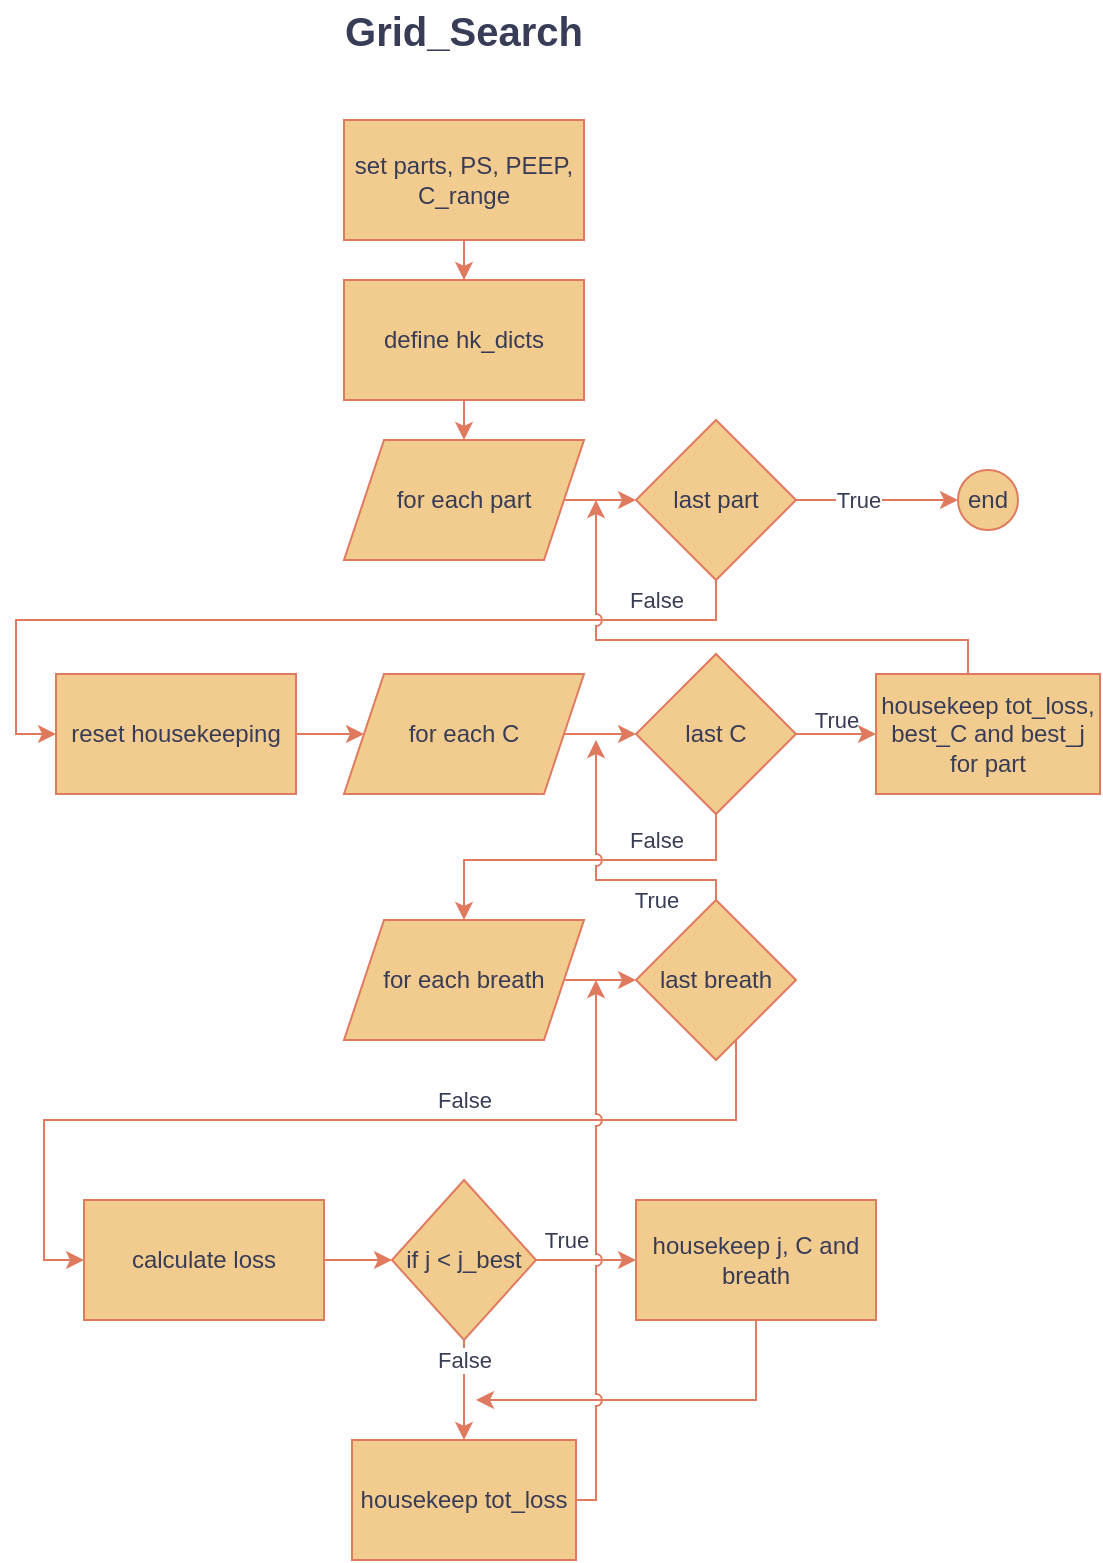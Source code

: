<mxfile version="21.2.0" type="github">
  <diagram name="Page-1" id="Z6gg48Q0ch6leVeSbpk6">
    <mxGraphModel dx="2206" dy="1163" grid="1" gridSize="10" guides="1" tooltips="1" connect="1" arrows="1" fold="1" page="1" pageScale="1" pageWidth="827" pageHeight="1169" math="0" shadow="0">
      <root>
        <mxCell id="0" />
        <mxCell id="1" parent="0" />
        <mxCell id="XpNpgnD5ArCNaihC1Fae-1" value="&lt;b&gt;&lt;font style=&quot;font-size: 20px;&quot;&gt;Grid_Search&lt;/font&gt;&lt;/b&gt;" style="text;html=1;strokeColor=none;fillColor=none;align=center;verticalAlign=middle;whiteSpace=wrap;rounded=0;labelBackgroundColor=none;fontColor=#393C56;" vertex="1" parent="1">
          <mxGeometry x="384" y="30" width="60" height="30" as="geometry" />
        </mxCell>
        <mxCell id="XpNpgnD5ArCNaihC1Fae-17" style="edgeStyle=orthogonalEdgeStyle;rounded=0;orthogonalLoop=1;jettySize=auto;html=1;strokeColor=#E07A5F;fontColor=#393C56;fillColor=#F2CC8F;" edge="1" parent="1" source="XpNpgnD5ArCNaihC1Fae-2" target="XpNpgnD5ArCNaihC1Fae-3">
          <mxGeometry relative="1" as="geometry" />
        </mxCell>
        <mxCell id="XpNpgnD5ArCNaihC1Fae-2" value="set parts, PS, PEEP, C_range" style="rounded=0;whiteSpace=wrap;html=1;labelBackgroundColor=none;fillColor=#F2CC8F;strokeColor=#E07A5F;fontColor=#393C56;" vertex="1" parent="1">
          <mxGeometry x="354" y="90" width="120" height="60" as="geometry" />
        </mxCell>
        <mxCell id="XpNpgnD5ArCNaihC1Fae-18" style="edgeStyle=orthogonalEdgeStyle;rounded=0;orthogonalLoop=1;jettySize=auto;html=1;entryX=0.5;entryY=0;entryDx=0;entryDy=0;strokeColor=#E07A5F;fontColor=#393C56;fillColor=#F2CC8F;" edge="1" parent="1" source="XpNpgnD5ArCNaihC1Fae-3">
          <mxGeometry relative="1" as="geometry">
            <mxPoint x="414" y="250" as="targetPoint" />
          </mxGeometry>
        </mxCell>
        <mxCell id="XpNpgnD5ArCNaihC1Fae-3" value="define hk_dicts" style="rounded=0;whiteSpace=wrap;html=1;labelBackgroundColor=none;fillColor=#F2CC8F;strokeColor=#E07A5F;fontColor=#393C56;" vertex="1" parent="1">
          <mxGeometry x="354" y="170" width="120" height="60" as="geometry" />
        </mxCell>
        <mxCell id="XpNpgnD5ArCNaihC1Fae-40" value="True" style="edgeStyle=orthogonalEdgeStyle;rounded=0;orthogonalLoop=1;jettySize=auto;html=1;strokeColor=#E07A5F;fontColor=#393C56;fillColor=#F2CC8F;" edge="1" parent="1" source="XpNpgnD5ArCNaihC1Fae-5" target="XpNpgnD5ArCNaihC1Fae-22">
          <mxGeometry x="-0.259" relative="1" as="geometry">
            <mxPoint x="1" as="offset" />
          </mxGeometry>
        </mxCell>
        <mxCell id="XpNpgnD5ArCNaihC1Fae-44" style="edgeStyle=orthogonalEdgeStyle;rounded=0;orthogonalLoop=1;jettySize=auto;html=1;entryX=0;entryY=0.5;entryDx=0;entryDy=0;strokeColor=#E07A5F;fontColor=#393C56;fillColor=#F2CC8F;" edge="1" parent="1" source="XpNpgnD5ArCNaihC1Fae-5" target="XpNpgnD5ArCNaihC1Fae-6">
          <mxGeometry relative="1" as="geometry">
            <Array as="points">
              <mxPoint x="540" y="340" />
              <mxPoint x="190" y="340" />
              <mxPoint x="190" y="397" />
            </Array>
          </mxGeometry>
        </mxCell>
        <mxCell id="XpNpgnD5ArCNaihC1Fae-45" value="False" style="edgeLabel;html=1;align=center;verticalAlign=middle;resizable=0;points=[];fontColor=#393C56;" vertex="1" connectable="0" parent="XpNpgnD5ArCNaihC1Fae-44">
          <mxGeometry x="0.463" y="-3" relative="1" as="geometry">
            <mxPoint x="277" y="-7" as="offset" />
          </mxGeometry>
        </mxCell>
        <mxCell id="XpNpgnD5ArCNaihC1Fae-5" value="last part" style="rhombus;whiteSpace=wrap;html=1;strokeColor=#E07A5F;fontColor=#393C56;fillColor=#F2CC8F;" vertex="1" parent="1">
          <mxGeometry x="500" y="240" width="80" height="80" as="geometry" />
        </mxCell>
        <mxCell id="XpNpgnD5ArCNaihC1Fae-33" style="edgeStyle=orthogonalEdgeStyle;rounded=0;orthogonalLoop=1;jettySize=auto;html=1;entryX=0;entryY=0.5;entryDx=0;entryDy=0;strokeColor=#E07A5F;fontColor=#393C56;fillColor=#F2CC8F;jumpStyle=gap;" edge="1" parent="1" source="XpNpgnD5ArCNaihC1Fae-6" target="XpNpgnD5ArCNaihC1Fae-27">
          <mxGeometry relative="1" as="geometry" />
        </mxCell>
        <mxCell id="XpNpgnD5ArCNaihC1Fae-6" value="reset housekeeping" style="rounded=0;whiteSpace=wrap;html=1;strokeColor=#E07A5F;fontColor=#393C56;fillColor=#F2CC8F;" vertex="1" parent="1">
          <mxGeometry x="210" y="367" width="120" height="60" as="geometry" />
        </mxCell>
        <mxCell id="XpNpgnD5ArCNaihC1Fae-46" value="True" style="edgeStyle=orthogonalEdgeStyle;rounded=0;orthogonalLoop=1;jettySize=auto;html=1;strokeColor=#E07A5F;fontColor=#393C56;fillColor=#F2CC8F;jumpStyle=arc;" edge="1" parent="1">
          <mxGeometry x="-1" y="72" relative="1" as="geometry">
            <mxPoint x="480" y="280" as="targetPoint" />
            <mxPoint x="540" y="350" as="sourcePoint" />
            <Array as="points">
              <mxPoint x="540" y="350" />
              <mxPoint x="480" y="350" />
            </Array>
            <mxPoint x="60" y="-32" as="offset" />
          </mxGeometry>
        </mxCell>
        <mxCell id="XpNpgnD5ArCNaihC1Fae-55" style="edgeStyle=orthogonalEdgeStyle;rounded=0;orthogonalLoop=1;jettySize=auto;html=1;entryX=0.5;entryY=0;entryDx=0;entryDy=0;strokeColor=#E07A5F;fontColor=#393C56;fillColor=#F2CC8F;" edge="1" parent="1" source="XpNpgnD5ArCNaihC1Fae-9" target="XpNpgnD5ArCNaihC1Fae-29">
          <mxGeometry relative="1" as="geometry">
            <Array as="points">
              <mxPoint x="540" y="460" />
              <mxPoint x="414" y="460" />
            </Array>
          </mxGeometry>
        </mxCell>
        <mxCell id="XpNpgnD5ArCNaihC1Fae-57" value="False" style="edgeLabel;html=1;align=center;verticalAlign=middle;resizable=0;points=[];fontColor=#393C56;" vertex="1" connectable="0" parent="XpNpgnD5ArCNaihC1Fae-55">
          <mxGeometry x="-0.341" y="-3" relative="1" as="geometry">
            <mxPoint x="6" y="-7" as="offset" />
          </mxGeometry>
        </mxCell>
        <mxCell id="XpNpgnD5ArCNaihC1Fae-78" style="edgeStyle=orthogonalEdgeStyle;rounded=0;orthogonalLoop=1;jettySize=auto;html=1;entryX=0;entryY=0.5;entryDx=0;entryDy=0;strokeColor=#E07A5F;fontColor=#393C56;fillColor=#F2CC8F;" edge="1" parent="1" source="XpNpgnD5ArCNaihC1Fae-9" target="XpNpgnD5ArCNaihC1Fae-16">
          <mxGeometry relative="1" as="geometry" />
        </mxCell>
        <mxCell id="XpNpgnD5ArCNaihC1Fae-9" value="last C" style="rhombus;whiteSpace=wrap;html=1;strokeColor=#E07A5F;fontColor=#393C56;fillColor=#F2CC8F;" vertex="1" parent="1">
          <mxGeometry x="500" y="357" width="80" height="80" as="geometry" />
        </mxCell>
        <mxCell id="XpNpgnD5ArCNaihC1Fae-59" style="edgeStyle=orthogonalEdgeStyle;rounded=0;orthogonalLoop=1;jettySize=auto;html=1;entryX=0;entryY=0.5;entryDx=0;entryDy=0;strokeColor=#E07A5F;fontColor=#393C56;fillColor=#F2CC8F;" edge="1" parent="1" source="XpNpgnD5ArCNaihC1Fae-11" target="XpNpgnD5ArCNaihC1Fae-12">
          <mxGeometry relative="1" as="geometry">
            <Array as="points">
              <mxPoint x="550" y="590" />
              <mxPoint x="204" y="590" />
              <mxPoint x="204" y="660" />
            </Array>
          </mxGeometry>
        </mxCell>
        <mxCell id="XpNpgnD5ArCNaihC1Fae-60" value="False" style="edgeLabel;html=1;align=center;verticalAlign=middle;resizable=0;points=[];fontColor=#393C56;" vertex="1" connectable="0" parent="XpNpgnD5ArCNaihC1Fae-59">
          <mxGeometry x="-0.034" relative="1" as="geometry">
            <mxPoint x="54" y="-10" as="offset" />
          </mxGeometry>
        </mxCell>
        <mxCell id="XpNpgnD5ArCNaihC1Fae-61" value="True" style="edgeStyle=orthogonalEdgeStyle;rounded=0;orthogonalLoop=1;jettySize=auto;html=1;strokeColor=#E07A5F;fontColor=#393C56;fillColor=#F2CC8F;jumpStyle=arc;" edge="1" parent="1" source="XpNpgnD5ArCNaihC1Fae-11">
          <mxGeometry x="-0.429" y="10" relative="1" as="geometry">
            <mxPoint x="480" y="400" as="targetPoint" />
            <Array as="points">
              <mxPoint x="540" y="470" />
              <mxPoint x="480" y="470" />
            </Array>
            <mxPoint as="offset" />
          </mxGeometry>
        </mxCell>
        <mxCell id="XpNpgnD5ArCNaihC1Fae-11" value="last breath" style="rhombus;whiteSpace=wrap;html=1;strokeColor=#E07A5F;fontColor=#393C56;fillColor=#F2CC8F;" vertex="1" parent="1">
          <mxGeometry x="500" y="480" width="80" height="80" as="geometry" />
        </mxCell>
        <mxCell id="XpNpgnD5ArCNaihC1Fae-64" style="edgeStyle=orthogonalEdgeStyle;rounded=0;orthogonalLoop=1;jettySize=auto;html=1;entryX=0;entryY=0.5;entryDx=0;entryDy=0;strokeColor=#E07A5F;fontColor=#393C56;fillColor=#F2CC8F;" edge="1" parent="1" source="XpNpgnD5ArCNaihC1Fae-12" target="XpNpgnD5ArCNaihC1Fae-13">
          <mxGeometry relative="1" as="geometry" />
        </mxCell>
        <mxCell id="XpNpgnD5ArCNaihC1Fae-12" value="calculate loss" style="rounded=0;whiteSpace=wrap;html=1;strokeColor=#E07A5F;fontColor=#393C56;fillColor=#F2CC8F;" vertex="1" parent="1">
          <mxGeometry x="224" y="630" width="120" height="60" as="geometry" />
        </mxCell>
        <mxCell id="XpNpgnD5ArCNaihC1Fae-67" value="True" style="edgeStyle=orthogonalEdgeStyle;rounded=0;orthogonalLoop=1;jettySize=auto;html=1;entryX=0;entryY=0.5;entryDx=0;entryDy=0;strokeColor=#E07A5F;fontColor=#393C56;fillColor=#F2CC8F;exitX=1;exitY=0.5;exitDx=0;exitDy=0;" edge="1" parent="1" source="XpNpgnD5ArCNaihC1Fae-13">
          <mxGeometry x="-0.429" y="10" relative="1" as="geometry">
            <mxPoint x="458" y="660" as="sourcePoint" />
            <mxPoint x="500" y="660" as="targetPoint" />
            <Array as="points" />
            <mxPoint as="offset" />
          </mxGeometry>
        </mxCell>
        <mxCell id="XpNpgnD5ArCNaihC1Fae-77" value="False" style="edgeStyle=orthogonalEdgeStyle;rounded=0;orthogonalLoop=1;jettySize=auto;html=1;entryX=0.5;entryY=0;entryDx=0;entryDy=0;strokeColor=#E07A5F;fontColor=#393C56;fillColor=#F2CC8F;" edge="1" parent="1" source="XpNpgnD5ArCNaihC1Fae-13" target="XpNpgnD5ArCNaihC1Fae-15">
          <mxGeometry x="-0.6" relative="1" as="geometry">
            <mxPoint as="offset" />
          </mxGeometry>
        </mxCell>
        <mxCell id="XpNpgnD5ArCNaihC1Fae-13" value="if j &amp;lt; j_best" style="rhombus;whiteSpace=wrap;html=1;strokeColor=#E07A5F;fontColor=#393C56;fillColor=#F2CC8F;" vertex="1" parent="1">
          <mxGeometry x="378" y="620" width="72" height="80" as="geometry" />
        </mxCell>
        <mxCell id="XpNpgnD5ArCNaihC1Fae-72" style="edgeStyle=orthogonalEdgeStyle;rounded=0;orthogonalLoop=1;jettySize=auto;html=1;strokeColor=#E07A5F;fontColor=#393C56;fillColor=#F2CC8F;" edge="1" parent="1" source="XpNpgnD5ArCNaihC1Fae-14">
          <mxGeometry relative="1" as="geometry">
            <mxPoint x="420" y="730" as="targetPoint" />
            <Array as="points">
              <mxPoint x="560" y="730" />
            </Array>
          </mxGeometry>
        </mxCell>
        <mxCell id="XpNpgnD5ArCNaihC1Fae-14" value="housekeep j, C and breath" style="rounded=0;whiteSpace=wrap;html=1;strokeColor=#E07A5F;fontColor=#393C56;fillColor=#F2CC8F;" vertex="1" parent="1">
          <mxGeometry x="500" y="630" width="120" height="60" as="geometry" />
        </mxCell>
        <mxCell id="XpNpgnD5ArCNaihC1Fae-76" style="edgeStyle=orthogonalEdgeStyle;rounded=0;orthogonalLoop=1;jettySize=auto;html=1;strokeColor=#E07A5F;fontColor=#393C56;fillColor=#F2CC8F;jumpStyle=arc;" edge="1" parent="1" source="XpNpgnD5ArCNaihC1Fae-15">
          <mxGeometry relative="1" as="geometry">
            <mxPoint x="480" y="520" as="targetPoint" />
            <Array as="points">
              <mxPoint x="480" y="780" />
            </Array>
          </mxGeometry>
        </mxCell>
        <mxCell id="XpNpgnD5ArCNaihC1Fae-15" value="housekeep tot_loss" style="rounded=0;whiteSpace=wrap;html=1;strokeColor=#E07A5F;fontColor=#393C56;fillColor=#F2CC8F;" vertex="1" parent="1">
          <mxGeometry x="358" y="750" width="112" height="60" as="geometry" />
        </mxCell>
        <mxCell id="XpNpgnD5ArCNaihC1Fae-80" style="edgeStyle=orthogonalEdgeStyle;rounded=0;orthogonalLoop=1;jettySize=auto;html=1;strokeColor=#E07A5F;fontColor=#393C56;fillColor=#F2CC8F;endArrow=none;endFill=0;" edge="1" parent="1" source="XpNpgnD5ArCNaihC1Fae-16">
          <mxGeometry relative="1" as="geometry">
            <mxPoint x="540" y="350.0" as="targetPoint" />
            <Array as="points">
              <mxPoint x="666" y="350" />
            </Array>
          </mxGeometry>
        </mxCell>
        <mxCell id="XpNpgnD5ArCNaihC1Fae-16" value="housekeep tot_loss, best_C and best_j for part" style="rounded=0;whiteSpace=wrap;html=1;strokeColor=#E07A5F;fontColor=#393C56;fillColor=#F2CC8F;" vertex="1" parent="1">
          <mxGeometry x="620" y="367" width="112" height="60" as="geometry" />
        </mxCell>
        <mxCell id="XpNpgnD5ArCNaihC1Fae-22" value="end" style="ellipse;whiteSpace=wrap;html=1;aspect=fixed;strokeColor=#E07A5F;fontColor=#393C56;fillColor=#F2CC8F;" vertex="1" parent="1">
          <mxGeometry x="661" y="265" width="30" height="30" as="geometry" />
        </mxCell>
        <mxCell id="XpNpgnD5ArCNaihC1Fae-56" style="edgeStyle=orthogonalEdgeStyle;rounded=0;orthogonalLoop=1;jettySize=auto;html=1;entryX=0;entryY=0.5;entryDx=0;entryDy=0;strokeColor=#E07A5F;fontColor=#393C56;fillColor=#F2CC8F;" edge="1" parent="1" source="XpNpgnD5ArCNaihC1Fae-27" target="XpNpgnD5ArCNaihC1Fae-9">
          <mxGeometry relative="1" as="geometry" />
        </mxCell>
        <mxCell id="XpNpgnD5ArCNaihC1Fae-27" value="for each C" style="shape=parallelogram;perimeter=parallelogramPerimeter;whiteSpace=wrap;html=1;fixedSize=1;strokeColor=#E07A5F;fontColor=#393C56;fillColor=#F2CC8F;" vertex="1" parent="1">
          <mxGeometry x="354" y="367" width="120" height="60" as="geometry" />
        </mxCell>
        <mxCell id="XpNpgnD5ArCNaihC1Fae-39" style="edgeStyle=orthogonalEdgeStyle;rounded=0;orthogonalLoop=1;jettySize=auto;html=1;strokeColor=#E07A5F;fontColor=#393C56;fillColor=#F2CC8F;" edge="1" parent="1" source="XpNpgnD5ArCNaihC1Fae-28" target="XpNpgnD5ArCNaihC1Fae-5">
          <mxGeometry relative="1" as="geometry" />
        </mxCell>
        <mxCell id="XpNpgnD5ArCNaihC1Fae-28" value="for each part" style="shape=parallelogram;perimeter=parallelogramPerimeter;whiteSpace=wrap;html=1;fixedSize=1;strokeColor=#E07A5F;fontColor=#393C56;fillColor=#F2CC8F;" vertex="1" parent="1">
          <mxGeometry x="354" y="250" width="120" height="60" as="geometry" />
        </mxCell>
        <mxCell id="XpNpgnD5ArCNaihC1Fae-36" style="edgeStyle=orthogonalEdgeStyle;rounded=0;orthogonalLoop=1;jettySize=auto;html=1;strokeColor=#E07A5F;fontColor=#393C56;fillColor=#F2CC8F;" edge="1" parent="1" source="XpNpgnD5ArCNaihC1Fae-29" target="XpNpgnD5ArCNaihC1Fae-11">
          <mxGeometry relative="1" as="geometry">
            <Array as="points">
              <mxPoint x="490" y="520" />
              <mxPoint x="490" y="520" />
            </Array>
          </mxGeometry>
        </mxCell>
        <mxCell id="XpNpgnD5ArCNaihC1Fae-29" value="for each breath" style="shape=parallelogram;perimeter=parallelogramPerimeter;whiteSpace=wrap;html=1;fixedSize=1;strokeColor=#E07A5F;fontColor=#393C56;fillColor=#F2CC8F;" vertex="1" parent="1">
          <mxGeometry x="354" y="490" width="120" height="60" as="geometry" />
        </mxCell>
      </root>
    </mxGraphModel>
  </diagram>
</mxfile>
